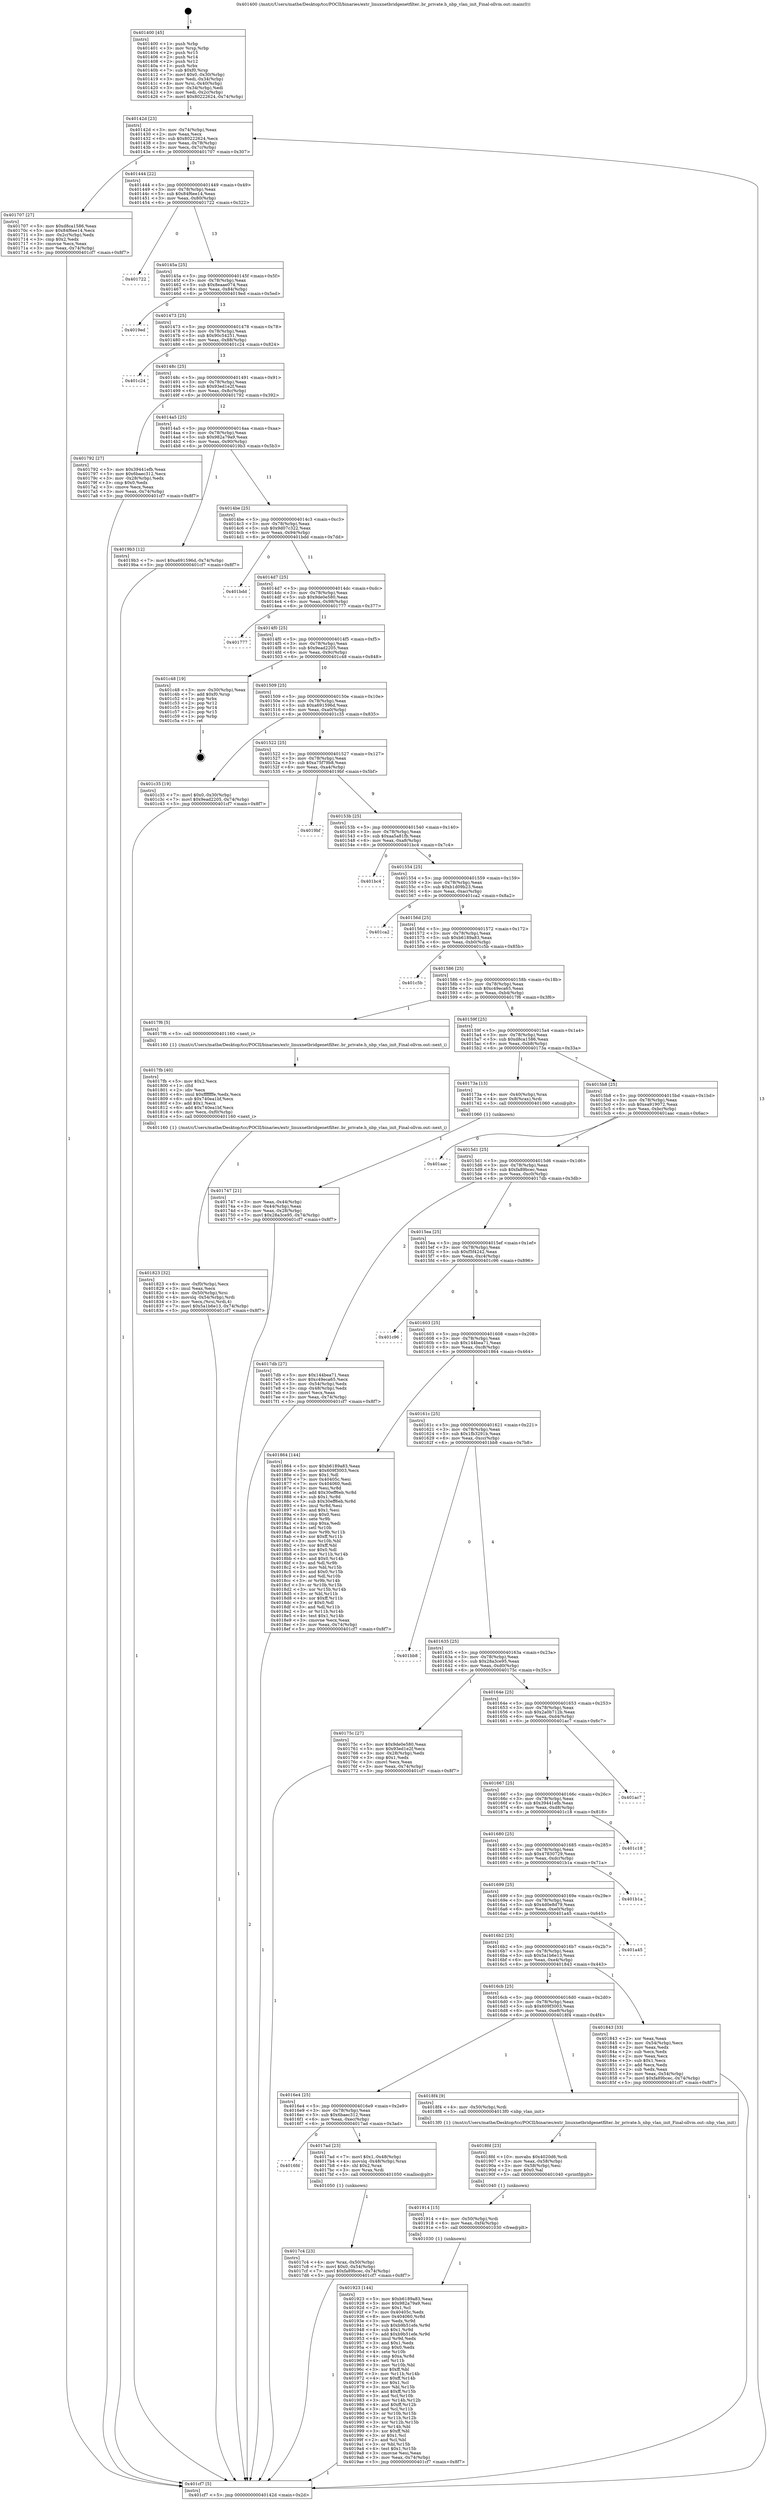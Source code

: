 digraph "0x401400" {
  label = "0x401400 (/mnt/c/Users/mathe/Desktop/tcc/POCII/binaries/extr_linuxnetbridgenetfilter..br_private.h_nbp_vlan_init_Final-ollvm.out::main(0))"
  labelloc = "t"
  node[shape=record]

  Entry [label="",width=0.3,height=0.3,shape=circle,fillcolor=black,style=filled]
  "0x40142d" [label="{
     0x40142d [23]\l
     | [instrs]\l
     &nbsp;&nbsp;0x40142d \<+3\>: mov -0x74(%rbp),%eax\l
     &nbsp;&nbsp;0x401430 \<+2\>: mov %eax,%ecx\l
     &nbsp;&nbsp;0x401432 \<+6\>: sub $0x80222624,%ecx\l
     &nbsp;&nbsp;0x401438 \<+3\>: mov %eax,-0x78(%rbp)\l
     &nbsp;&nbsp;0x40143b \<+3\>: mov %ecx,-0x7c(%rbp)\l
     &nbsp;&nbsp;0x40143e \<+6\>: je 0000000000401707 \<main+0x307\>\l
  }"]
  "0x401707" [label="{
     0x401707 [27]\l
     | [instrs]\l
     &nbsp;&nbsp;0x401707 \<+5\>: mov $0xd8ca1586,%eax\l
     &nbsp;&nbsp;0x40170c \<+5\>: mov $0x84f6ee14,%ecx\l
     &nbsp;&nbsp;0x401711 \<+3\>: mov -0x2c(%rbp),%edx\l
     &nbsp;&nbsp;0x401714 \<+3\>: cmp $0x2,%edx\l
     &nbsp;&nbsp;0x401717 \<+3\>: cmovne %ecx,%eax\l
     &nbsp;&nbsp;0x40171a \<+3\>: mov %eax,-0x74(%rbp)\l
     &nbsp;&nbsp;0x40171d \<+5\>: jmp 0000000000401cf7 \<main+0x8f7\>\l
  }"]
  "0x401444" [label="{
     0x401444 [22]\l
     | [instrs]\l
     &nbsp;&nbsp;0x401444 \<+5\>: jmp 0000000000401449 \<main+0x49\>\l
     &nbsp;&nbsp;0x401449 \<+3\>: mov -0x78(%rbp),%eax\l
     &nbsp;&nbsp;0x40144c \<+5\>: sub $0x84f6ee14,%eax\l
     &nbsp;&nbsp;0x401451 \<+3\>: mov %eax,-0x80(%rbp)\l
     &nbsp;&nbsp;0x401454 \<+6\>: je 0000000000401722 \<main+0x322\>\l
  }"]
  "0x401cf7" [label="{
     0x401cf7 [5]\l
     | [instrs]\l
     &nbsp;&nbsp;0x401cf7 \<+5\>: jmp 000000000040142d \<main+0x2d\>\l
  }"]
  "0x401400" [label="{
     0x401400 [45]\l
     | [instrs]\l
     &nbsp;&nbsp;0x401400 \<+1\>: push %rbp\l
     &nbsp;&nbsp;0x401401 \<+3\>: mov %rsp,%rbp\l
     &nbsp;&nbsp;0x401404 \<+2\>: push %r15\l
     &nbsp;&nbsp;0x401406 \<+2\>: push %r14\l
     &nbsp;&nbsp;0x401408 \<+2\>: push %r12\l
     &nbsp;&nbsp;0x40140a \<+1\>: push %rbx\l
     &nbsp;&nbsp;0x40140b \<+7\>: sub $0xf0,%rsp\l
     &nbsp;&nbsp;0x401412 \<+7\>: movl $0x0,-0x30(%rbp)\l
     &nbsp;&nbsp;0x401419 \<+3\>: mov %edi,-0x34(%rbp)\l
     &nbsp;&nbsp;0x40141c \<+4\>: mov %rsi,-0x40(%rbp)\l
     &nbsp;&nbsp;0x401420 \<+3\>: mov -0x34(%rbp),%edi\l
     &nbsp;&nbsp;0x401423 \<+3\>: mov %edi,-0x2c(%rbp)\l
     &nbsp;&nbsp;0x401426 \<+7\>: movl $0x80222624,-0x74(%rbp)\l
  }"]
  Exit [label="",width=0.3,height=0.3,shape=circle,fillcolor=black,style=filled,peripheries=2]
  "0x401722" [label="{
     0x401722\l
  }", style=dashed]
  "0x40145a" [label="{
     0x40145a [25]\l
     | [instrs]\l
     &nbsp;&nbsp;0x40145a \<+5\>: jmp 000000000040145f \<main+0x5f\>\l
     &nbsp;&nbsp;0x40145f \<+3\>: mov -0x78(%rbp),%eax\l
     &nbsp;&nbsp;0x401462 \<+5\>: sub $0x8eaae074,%eax\l
     &nbsp;&nbsp;0x401467 \<+6\>: mov %eax,-0x84(%rbp)\l
     &nbsp;&nbsp;0x40146d \<+6\>: je 00000000004019ed \<main+0x5ed\>\l
  }"]
  "0x401923" [label="{
     0x401923 [144]\l
     | [instrs]\l
     &nbsp;&nbsp;0x401923 \<+5\>: mov $0xb6189a83,%eax\l
     &nbsp;&nbsp;0x401928 \<+5\>: mov $0x982a79a9,%esi\l
     &nbsp;&nbsp;0x40192d \<+2\>: mov $0x1,%cl\l
     &nbsp;&nbsp;0x40192f \<+7\>: mov 0x40405c,%edx\l
     &nbsp;&nbsp;0x401936 \<+8\>: mov 0x404060,%r8d\l
     &nbsp;&nbsp;0x40193e \<+3\>: mov %edx,%r9d\l
     &nbsp;&nbsp;0x401941 \<+7\>: sub $0xb9b51efe,%r9d\l
     &nbsp;&nbsp;0x401948 \<+4\>: sub $0x1,%r9d\l
     &nbsp;&nbsp;0x40194c \<+7\>: add $0xb9b51efe,%r9d\l
     &nbsp;&nbsp;0x401953 \<+4\>: imul %r9d,%edx\l
     &nbsp;&nbsp;0x401957 \<+3\>: and $0x1,%edx\l
     &nbsp;&nbsp;0x40195a \<+3\>: cmp $0x0,%edx\l
     &nbsp;&nbsp;0x40195d \<+4\>: sete %r10b\l
     &nbsp;&nbsp;0x401961 \<+4\>: cmp $0xa,%r8d\l
     &nbsp;&nbsp;0x401965 \<+4\>: setl %r11b\l
     &nbsp;&nbsp;0x401969 \<+3\>: mov %r10b,%bl\l
     &nbsp;&nbsp;0x40196c \<+3\>: xor $0xff,%bl\l
     &nbsp;&nbsp;0x40196f \<+3\>: mov %r11b,%r14b\l
     &nbsp;&nbsp;0x401972 \<+4\>: xor $0xff,%r14b\l
     &nbsp;&nbsp;0x401976 \<+3\>: xor $0x1,%cl\l
     &nbsp;&nbsp;0x401979 \<+3\>: mov %bl,%r15b\l
     &nbsp;&nbsp;0x40197c \<+4\>: and $0xff,%r15b\l
     &nbsp;&nbsp;0x401980 \<+3\>: and %cl,%r10b\l
     &nbsp;&nbsp;0x401983 \<+3\>: mov %r14b,%r12b\l
     &nbsp;&nbsp;0x401986 \<+4\>: and $0xff,%r12b\l
     &nbsp;&nbsp;0x40198a \<+3\>: and %cl,%r11b\l
     &nbsp;&nbsp;0x40198d \<+3\>: or %r10b,%r15b\l
     &nbsp;&nbsp;0x401990 \<+3\>: or %r11b,%r12b\l
     &nbsp;&nbsp;0x401993 \<+3\>: xor %r12b,%r15b\l
     &nbsp;&nbsp;0x401996 \<+3\>: or %r14b,%bl\l
     &nbsp;&nbsp;0x401999 \<+3\>: xor $0xff,%bl\l
     &nbsp;&nbsp;0x40199c \<+3\>: or $0x1,%cl\l
     &nbsp;&nbsp;0x40199f \<+2\>: and %cl,%bl\l
     &nbsp;&nbsp;0x4019a1 \<+3\>: or %bl,%r15b\l
     &nbsp;&nbsp;0x4019a4 \<+4\>: test $0x1,%r15b\l
     &nbsp;&nbsp;0x4019a8 \<+3\>: cmovne %esi,%eax\l
     &nbsp;&nbsp;0x4019ab \<+3\>: mov %eax,-0x74(%rbp)\l
     &nbsp;&nbsp;0x4019ae \<+5\>: jmp 0000000000401cf7 \<main+0x8f7\>\l
  }"]
  "0x4019ed" [label="{
     0x4019ed\l
  }", style=dashed]
  "0x401473" [label="{
     0x401473 [25]\l
     | [instrs]\l
     &nbsp;&nbsp;0x401473 \<+5\>: jmp 0000000000401478 \<main+0x78\>\l
     &nbsp;&nbsp;0x401478 \<+3\>: mov -0x78(%rbp),%eax\l
     &nbsp;&nbsp;0x40147b \<+5\>: sub $0x90c54251,%eax\l
     &nbsp;&nbsp;0x401480 \<+6\>: mov %eax,-0x88(%rbp)\l
     &nbsp;&nbsp;0x401486 \<+6\>: je 0000000000401c24 \<main+0x824\>\l
  }"]
  "0x401914" [label="{
     0x401914 [15]\l
     | [instrs]\l
     &nbsp;&nbsp;0x401914 \<+4\>: mov -0x50(%rbp),%rdi\l
     &nbsp;&nbsp;0x401918 \<+6\>: mov %eax,-0xf4(%rbp)\l
     &nbsp;&nbsp;0x40191e \<+5\>: call 0000000000401030 \<free@plt\>\l
     | [calls]\l
     &nbsp;&nbsp;0x401030 \{1\} (unknown)\l
  }"]
  "0x401c24" [label="{
     0x401c24\l
  }", style=dashed]
  "0x40148c" [label="{
     0x40148c [25]\l
     | [instrs]\l
     &nbsp;&nbsp;0x40148c \<+5\>: jmp 0000000000401491 \<main+0x91\>\l
     &nbsp;&nbsp;0x401491 \<+3\>: mov -0x78(%rbp),%eax\l
     &nbsp;&nbsp;0x401494 \<+5\>: sub $0x93ed1e2f,%eax\l
     &nbsp;&nbsp;0x401499 \<+6\>: mov %eax,-0x8c(%rbp)\l
     &nbsp;&nbsp;0x40149f \<+6\>: je 0000000000401792 \<main+0x392\>\l
  }"]
  "0x4018fd" [label="{
     0x4018fd [23]\l
     | [instrs]\l
     &nbsp;&nbsp;0x4018fd \<+10\>: movabs $0x4020d6,%rdi\l
     &nbsp;&nbsp;0x401907 \<+3\>: mov %eax,-0x58(%rbp)\l
     &nbsp;&nbsp;0x40190a \<+3\>: mov -0x58(%rbp),%esi\l
     &nbsp;&nbsp;0x40190d \<+2\>: mov $0x0,%al\l
     &nbsp;&nbsp;0x40190f \<+5\>: call 0000000000401040 \<printf@plt\>\l
     | [calls]\l
     &nbsp;&nbsp;0x401040 \{1\} (unknown)\l
  }"]
  "0x401792" [label="{
     0x401792 [27]\l
     | [instrs]\l
     &nbsp;&nbsp;0x401792 \<+5\>: mov $0x39441efb,%eax\l
     &nbsp;&nbsp;0x401797 \<+5\>: mov $0x6baec312,%ecx\l
     &nbsp;&nbsp;0x40179c \<+3\>: mov -0x28(%rbp),%edx\l
     &nbsp;&nbsp;0x40179f \<+3\>: cmp $0x0,%edx\l
     &nbsp;&nbsp;0x4017a2 \<+3\>: cmove %ecx,%eax\l
     &nbsp;&nbsp;0x4017a5 \<+3\>: mov %eax,-0x74(%rbp)\l
     &nbsp;&nbsp;0x4017a8 \<+5\>: jmp 0000000000401cf7 \<main+0x8f7\>\l
  }"]
  "0x4014a5" [label="{
     0x4014a5 [25]\l
     | [instrs]\l
     &nbsp;&nbsp;0x4014a5 \<+5\>: jmp 00000000004014aa \<main+0xaa\>\l
     &nbsp;&nbsp;0x4014aa \<+3\>: mov -0x78(%rbp),%eax\l
     &nbsp;&nbsp;0x4014ad \<+5\>: sub $0x982a79a9,%eax\l
     &nbsp;&nbsp;0x4014b2 \<+6\>: mov %eax,-0x90(%rbp)\l
     &nbsp;&nbsp;0x4014b8 \<+6\>: je 00000000004019b3 \<main+0x5b3\>\l
  }"]
  "0x401823" [label="{
     0x401823 [32]\l
     | [instrs]\l
     &nbsp;&nbsp;0x401823 \<+6\>: mov -0xf0(%rbp),%ecx\l
     &nbsp;&nbsp;0x401829 \<+3\>: imul %eax,%ecx\l
     &nbsp;&nbsp;0x40182c \<+4\>: mov -0x50(%rbp),%rsi\l
     &nbsp;&nbsp;0x401830 \<+4\>: movslq -0x54(%rbp),%rdi\l
     &nbsp;&nbsp;0x401834 \<+3\>: mov %ecx,(%rsi,%rdi,4)\l
     &nbsp;&nbsp;0x401837 \<+7\>: movl $0x5a1b6e13,-0x74(%rbp)\l
     &nbsp;&nbsp;0x40183e \<+5\>: jmp 0000000000401cf7 \<main+0x8f7\>\l
  }"]
  "0x4019b3" [label="{
     0x4019b3 [12]\l
     | [instrs]\l
     &nbsp;&nbsp;0x4019b3 \<+7\>: movl $0xa691596d,-0x74(%rbp)\l
     &nbsp;&nbsp;0x4019ba \<+5\>: jmp 0000000000401cf7 \<main+0x8f7\>\l
  }"]
  "0x4014be" [label="{
     0x4014be [25]\l
     | [instrs]\l
     &nbsp;&nbsp;0x4014be \<+5\>: jmp 00000000004014c3 \<main+0xc3\>\l
     &nbsp;&nbsp;0x4014c3 \<+3\>: mov -0x78(%rbp),%eax\l
     &nbsp;&nbsp;0x4014c6 \<+5\>: sub $0x9d07c322,%eax\l
     &nbsp;&nbsp;0x4014cb \<+6\>: mov %eax,-0x94(%rbp)\l
     &nbsp;&nbsp;0x4014d1 \<+6\>: je 0000000000401bdd \<main+0x7dd\>\l
  }"]
  "0x4017fb" [label="{
     0x4017fb [40]\l
     | [instrs]\l
     &nbsp;&nbsp;0x4017fb \<+5\>: mov $0x2,%ecx\l
     &nbsp;&nbsp;0x401800 \<+1\>: cltd\l
     &nbsp;&nbsp;0x401801 \<+2\>: idiv %ecx\l
     &nbsp;&nbsp;0x401803 \<+6\>: imul $0xfffffffe,%edx,%ecx\l
     &nbsp;&nbsp;0x401809 \<+6\>: sub $0x740ea1bf,%ecx\l
     &nbsp;&nbsp;0x40180f \<+3\>: add $0x1,%ecx\l
     &nbsp;&nbsp;0x401812 \<+6\>: add $0x740ea1bf,%ecx\l
     &nbsp;&nbsp;0x401818 \<+6\>: mov %ecx,-0xf0(%rbp)\l
     &nbsp;&nbsp;0x40181e \<+5\>: call 0000000000401160 \<next_i\>\l
     | [calls]\l
     &nbsp;&nbsp;0x401160 \{1\} (/mnt/c/Users/mathe/Desktop/tcc/POCII/binaries/extr_linuxnetbridgenetfilter..br_private.h_nbp_vlan_init_Final-ollvm.out::next_i)\l
  }"]
  "0x401bdd" [label="{
     0x401bdd\l
  }", style=dashed]
  "0x4014d7" [label="{
     0x4014d7 [25]\l
     | [instrs]\l
     &nbsp;&nbsp;0x4014d7 \<+5\>: jmp 00000000004014dc \<main+0xdc\>\l
     &nbsp;&nbsp;0x4014dc \<+3\>: mov -0x78(%rbp),%eax\l
     &nbsp;&nbsp;0x4014df \<+5\>: sub $0x9de0e580,%eax\l
     &nbsp;&nbsp;0x4014e4 \<+6\>: mov %eax,-0x98(%rbp)\l
     &nbsp;&nbsp;0x4014ea \<+6\>: je 0000000000401777 \<main+0x377\>\l
  }"]
  "0x4017c4" [label="{
     0x4017c4 [23]\l
     | [instrs]\l
     &nbsp;&nbsp;0x4017c4 \<+4\>: mov %rax,-0x50(%rbp)\l
     &nbsp;&nbsp;0x4017c8 \<+7\>: movl $0x0,-0x54(%rbp)\l
     &nbsp;&nbsp;0x4017cf \<+7\>: movl $0xfa89bcec,-0x74(%rbp)\l
     &nbsp;&nbsp;0x4017d6 \<+5\>: jmp 0000000000401cf7 \<main+0x8f7\>\l
  }"]
  "0x401777" [label="{
     0x401777\l
  }", style=dashed]
  "0x4014f0" [label="{
     0x4014f0 [25]\l
     | [instrs]\l
     &nbsp;&nbsp;0x4014f0 \<+5\>: jmp 00000000004014f5 \<main+0xf5\>\l
     &nbsp;&nbsp;0x4014f5 \<+3\>: mov -0x78(%rbp),%eax\l
     &nbsp;&nbsp;0x4014f8 \<+5\>: sub $0x9ead2205,%eax\l
     &nbsp;&nbsp;0x4014fd \<+6\>: mov %eax,-0x9c(%rbp)\l
     &nbsp;&nbsp;0x401503 \<+6\>: je 0000000000401c48 \<main+0x848\>\l
  }"]
  "0x4016fd" [label="{
     0x4016fd\l
  }", style=dashed]
  "0x401c48" [label="{
     0x401c48 [19]\l
     | [instrs]\l
     &nbsp;&nbsp;0x401c48 \<+3\>: mov -0x30(%rbp),%eax\l
     &nbsp;&nbsp;0x401c4b \<+7\>: add $0xf0,%rsp\l
     &nbsp;&nbsp;0x401c52 \<+1\>: pop %rbx\l
     &nbsp;&nbsp;0x401c53 \<+2\>: pop %r12\l
     &nbsp;&nbsp;0x401c55 \<+2\>: pop %r14\l
     &nbsp;&nbsp;0x401c57 \<+2\>: pop %r15\l
     &nbsp;&nbsp;0x401c59 \<+1\>: pop %rbp\l
     &nbsp;&nbsp;0x401c5a \<+1\>: ret\l
  }"]
  "0x401509" [label="{
     0x401509 [25]\l
     | [instrs]\l
     &nbsp;&nbsp;0x401509 \<+5\>: jmp 000000000040150e \<main+0x10e\>\l
     &nbsp;&nbsp;0x40150e \<+3\>: mov -0x78(%rbp),%eax\l
     &nbsp;&nbsp;0x401511 \<+5\>: sub $0xa691596d,%eax\l
     &nbsp;&nbsp;0x401516 \<+6\>: mov %eax,-0xa0(%rbp)\l
     &nbsp;&nbsp;0x40151c \<+6\>: je 0000000000401c35 \<main+0x835\>\l
  }"]
  "0x4017ad" [label="{
     0x4017ad [23]\l
     | [instrs]\l
     &nbsp;&nbsp;0x4017ad \<+7\>: movl $0x1,-0x48(%rbp)\l
     &nbsp;&nbsp;0x4017b4 \<+4\>: movslq -0x48(%rbp),%rax\l
     &nbsp;&nbsp;0x4017b8 \<+4\>: shl $0x2,%rax\l
     &nbsp;&nbsp;0x4017bc \<+3\>: mov %rax,%rdi\l
     &nbsp;&nbsp;0x4017bf \<+5\>: call 0000000000401050 \<malloc@plt\>\l
     | [calls]\l
     &nbsp;&nbsp;0x401050 \{1\} (unknown)\l
  }"]
  "0x401c35" [label="{
     0x401c35 [19]\l
     | [instrs]\l
     &nbsp;&nbsp;0x401c35 \<+7\>: movl $0x0,-0x30(%rbp)\l
     &nbsp;&nbsp;0x401c3c \<+7\>: movl $0x9ead2205,-0x74(%rbp)\l
     &nbsp;&nbsp;0x401c43 \<+5\>: jmp 0000000000401cf7 \<main+0x8f7\>\l
  }"]
  "0x401522" [label="{
     0x401522 [25]\l
     | [instrs]\l
     &nbsp;&nbsp;0x401522 \<+5\>: jmp 0000000000401527 \<main+0x127\>\l
     &nbsp;&nbsp;0x401527 \<+3\>: mov -0x78(%rbp),%eax\l
     &nbsp;&nbsp;0x40152a \<+5\>: sub $0xa75f79b8,%eax\l
     &nbsp;&nbsp;0x40152f \<+6\>: mov %eax,-0xa4(%rbp)\l
     &nbsp;&nbsp;0x401535 \<+6\>: je 00000000004019bf \<main+0x5bf\>\l
  }"]
  "0x4016e4" [label="{
     0x4016e4 [25]\l
     | [instrs]\l
     &nbsp;&nbsp;0x4016e4 \<+5\>: jmp 00000000004016e9 \<main+0x2e9\>\l
     &nbsp;&nbsp;0x4016e9 \<+3\>: mov -0x78(%rbp),%eax\l
     &nbsp;&nbsp;0x4016ec \<+5\>: sub $0x6baec312,%eax\l
     &nbsp;&nbsp;0x4016f1 \<+6\>: mov %eax,-0xec(%rbp)\l
     &nbsp;&nbsp;0x4016f7 \<+6\>: je 00000000004017ad \<main+0x3ad\>\l
  }"]
  "0x4019bf" [label="{
     0x4019bf\l
  }", style=dashed]
  "0x40153b" [label="{
     0x40153b [25]\l
     | [instrs]\l
     &nbsp;&nbsp;0x40153b \<+5\>: jmp 0000000000401540 \<main+0x140\>\l
     &nbsp;&nbsp;0x401540 \<+3\>: mov -0x78(%rbp),%eax\l
     &nbsp;&nbsp;0x401543 \<+5\>: sub $0xaa5a81fb,%eax\l
     &nbsp;&nbsp;0x401548 \<+6\>: mov %eax,-0xa8(%rbp)\l
     &nbsp;&nbsp;0x40154e \<+6\>: je 0000000000401bc4 \<main+0x7c4\>\l
  }"]
  "0x4018f4" [label="{
     0x4018f4 [9]\l
     | [instrs]\l
     &nbsp;&nbsp;0x4018f4 \<+4\>: mov -0x50(%rbp),%rdi\l
     &nbsp;&nbsp;0x4018f8 \<+5\>: call 00000000004013f0 \<nbp_vlan_init\>\l
     | [calls]\l
     &nbsp;&nbsp;0x4013f0 \{1\} (/mnt/c/Users/mathe/Desktop/tcc/POCII/binaries/extr_linuxnetbridgenetfilter..br_private.h_nbp_vlan_init_Final-ollvm.out::nbp_vlan_init)\l
  }"]
  "0x401bc4" [label="{
     0x401bc4\l
  }", style=dashed]
  "0x401554" [label="{
     0x401554 [25]\l
     | [instrs]\l
     &nbsp;&nbsp;0x401554 \<+5\>: jmp 0000000000401559 \<main+0x159\>\l
     &nbsp;&nbsp;0x401559 \<+3\>: mov -0x78(%rbp),%eax\l
     &nbsp;&nbsp;0x40155c \<+5\>: sub $0xb1d09b23,%eax\l
     &nbsp;&nbsp;0x401561 \<+6\>: mov %eax,-0xac(%rbp)\l
     &nbsp;&nbsp;0x401567 \<+6\>: je 0000000000401ca2 \<main+0x8a2\>\l
  }"]
  "0x4016cb" [label="{
     0x4016cb [25]\l
     | [instrs]\l
     &nbsp;&nbsp;0x4016cb \<+5\>: jmp 00000000004016d0 \<main+0x2d0\>\l
     &nbsp;&nbsp;0x4016d0 \<+3\>: mov -0x78(%rbp),%eax\l
     &nbsp;&nbsp;0x4016d3 \<+5\>: sub $0x609f3003,%eax\l
     &nbsp;&nbsp;0x4016d8 \<+6\>: mov %eax,-0xe8(%rbp)\l
     &nbsp;&nbsp;0x4016de \<+6\>: je 00000000004018f4 \<main+0x4f4\>\l
  }"]
  "0x401ca2" [label="{
     0x401ca2\l
  }", style=dashed]
  "0x40156d" [label="{
     0x40156d [25]\l
     | [instrs]\l
     &nbsp;&nbsp;0x40156d \<+5\>: jmp 0000000000401572 \<main+0x172\>\l
     &nbsp;&nbsp;0x401572 \<+3\>: mov -0x78(%rbp),%eax\l
     &nbsp;&nbsp;0x401575 \<+5\>: sub $0xb6189a83,%eax\l
     &nbsp;&nbsp;0x40157a \<+6\>: mov %eax,-0xb0(%rbp)\l
     &nbsp;&nbsp;0x401580 \<+6\>: je 0000000000401c5b \<main+0x85b\>\l
  }"]
  "0x401843" [label="{
     0x401843 [33]\l
     | [instrs]\l
     &nbsp;&nbsp;0x401843 \<+2\>: xor %eax,%eax\l
     &nbsp;&nbsp;0x401845 \<+3\>: mov -0x54(%rbp),%ecx\l
     &nbsp;&nbsp;0x401848 \<+2\>: mov %eax,%edx\l
     &nbsp;&nbsp;0x40184a \<+2\>: sub %ecx,%edx\l
     &nbsp;&nbsp;0x40184c \<+2\>: mov %eax,%ecx\l
     &nbsp;&nbsp;0x40184e \<+3\>: sub $0x1,%ecx\l
     &nbsp;&nbsp;0x401851 \<+2\>: add %ecx,%edx\l
     &nbsp;&nbsp;0x401853 \<+2\>: sub %edx,%eax\l
     &nbsp;&nbsp;0x401855 \<+3\>: mov %eax,-0x54(%rbp)\l
     &nbsp;&nbsp;0x401858 \<+7\>: movl $0xfa89bcec,-0x74(%rbp)\l
     &nbsp;&nbsp;0x40185f \<+5\>: jmp 0000000000401cf7 \<main+0x8f7\>\l
  }"]
  "0x401c5b" [label="{
     0x401c5b\l
  }", style=dashed]
  "0x401586" [label="{
     0x401586 [25]\l
     | [instrs]\l
     &nbsp;&nbsp;0x401586 \<+5\>: jmp 000000000040158b \<main+0x18b\>\l
     &nbsp;&nbsp;0x40158b \<+3\>: mov -0x78(%rbp),%eax\l
     &nbsp;&nbsp;0x40158e \<+5\>: sub $0xc49eca65,%eax\l
     &nbsp;&nbsp;0x401593 \<+6\>: mov %eax,-0xb4(%rbp)\l
     &nbsp;&nbsp;0x401599 \<+6\>: je 00000000004017f6 \<main+0x3f6\>\l
  }"]
  "0x4016b2" [label="{
     0x4016b2 [25]\l
     | [instrs]\l
     &nbsp;&nbsp;0x4016b2 \<+5\>: jmp 00000000004016b7 \<main+0x2b7\>\l
     &nbsp;&nbsp;0x4016b7 \<+3\>: mov -0x78(%rbp),%eax\l
     &nbsp;&nbsp;0x4016ba \<+5\>: sub $0x5a1b6e13,%eax\l
     &nbsp;&nbsp;0x4016bf \<+6\>: mov %eax,-0xe4(%rbp)\l
     &nbsp;&nbsp;0x4016c5 \<+6\>: je 0000000000401843 \<main+0x443\>\l
  }"]
  "0x4017f6" [label="{
     0x4017f6 [5]\l
     | [instrs]\l
     &nbsp;&nbsp;0x4017f6 \<+5\>: call 0000000000401160 \<next_i\>\l
     | [calls]\l
     &nbsp;&nbsp;0x401160 \{1\} (/mnt/c/Users/mathe/Desktop/tcc/POCII/binaries/extr_linuxnetbridgenetfilter..br_private.h_nbp_vlan_init_Final-ollvm.out::next_i)\l
  }"]
  "0x40159f" [label="{
     0x40159f [25]\l
     | [instrs]\l
     &nbsp;&nbsp;0x40159f \<+5\>: jmp 00000000004015a4 \<main+0x1a4\>\l
     &nbsp;&nbsp;0x4015a4 \<+3\>: mov -0x78(%rbp),%eax\l
     &nbsp;&nbsp;0x4015a7 \<+5\>: sub $0xd8ca1586,%eax\l
     &nbsp;&nbsp;0x4015ac \<+6\>: mov %eax,-0xb8(%rbp)\l
     &nbsp;&nbsp;0x4015b2 \<+6\>: je 000000000040173a \<main+0x33a\>\l
  }"]
  "0x401a45" [label="{
     0x401a45\l
  }", style=dashed]
  "0x40173a" [label="{
     0x40173a [13]\l
     | [instrs]\l
     &nbsp;&nbsp;0x40173a \<+4\>: mov -0x40(%rbp),%rax\l
     &nbsp;&nbsp;0x40173e \<+4\>: mov 0x8(%rax),%rdi\l
     &nbsp;&nbsp;0x401742 \<+5\>: call 0000000000401060 \<atoi@plt\>\l
     | [calls]\l
     &nbsp;&nbsp;0x401060 \{1\} (unknown)\l
  }"]
  "0x4015b8" [label="{
     0x4015b8 [25]\l
     | [instrs]\l
     &nbsp;&nbsp;0x4015b8 \<+5\>: jmp 00000000004015bd \<main+0x1bd\>\l
     &nbsp;&nbsp;0x4015bd \<+3\>: mov -0x78(%rbp),%eax\l
     &nbsp;&nbsp;0x4015c0 \<+5\>: sub $0xea919072,%eax\l
     &nbsp;&nbsp;0x4015c5 \<+6\>: mov %eax,-0xbc(%rbp)\l
     &nbsp;&nbsp;0x4015cb \<+6\>: je 0000000000401aac \<main+0x6ac\>\l
  }"]
  "0x401747" [label="{
     0x401747 [21]\l
     | [instrs]\l
     &nbsp;&nbsp;0x401747 \<+3\>: mov %eax,-0x44(%rbp)\l
     &nbsp;&nbsp;0x40174a \<+3\>: mov -0x44(%rbp),%eax\l
     &nbsp;&nbsp;0x40174d \<+3\>: mov %eax,-0x28(%rbp)\l
     &nbsp;&nbsp;0x401750 \<+7\>: movl $0x28a3ce95,-0x74(%rbp)\l
     &nbsp;&nbsp;0x401757 \<+5\>: jmp 0000000000401cf7 \<main+0x8f7\>\l
  }"]
  "0x401699" [label="{
     0x401699 [25]\l
     | [instrs]\l
     &nbsp;&nbsp;0x401699 \<+5\>: jmp 000000000040169e \<main+0x29e\>\l
     &nbsp;&nbsp;0x40169e \<+3\>: mov -0x78(%rbp),%eax\l
     &nbsp;&nbsp;0x4016a1 \<+5\>: sub $0x4d0e8d79,%eax\l
     &nbsp;&nbsp;0x4016a6 \<+6\>: mov %eax,-0xe0(%rbp)\l
     &nbsp;&nbsp;0x4016ac \<+6\>: je 0000000000401a45 \<main+0x645\>\l
  }"]
  "0x401aac" [label="{
     0x401aac\l
  }", style=dashed]
  "0x4015d1" [label="{
     0x4015d1 [25]\l
     | [instrs]\l
     &nbsp;&nbsp;0x4015d1 \<+5\>: jmp 00000000004015d6 \<main+0x1d6\>\l
     &nbsp;&nbsp;0x4015d6 \<+3\>: mov -0x78(%rbp),%eax\l
     &nbsp;&nbsp;0x4015d9 \<+5\>: sub $0xfa89bcec,%eax\l
     &nbsp;&nbsp;0x4015de \<+6\>: mov %eax,-0xc0(%rbp)\l
     &nbsp;&nbsp;0x4015e4 \<+6\>: je 00000000004017db \<main+0x3db\>\l
  }"]
  "0x401b1a" [label="{
     0x401b1a\l
  }", style=dashed]
  "0x4017db" [label="{
     0x4017db [27]\l
     | [instrs]\l
     &nbsp;&nbsp;0x4017db \<+5\>: mov $0x144bea71,%eax\l
     &nbsp;&nbsp;0x4017e0 \<+5\>: mov $0xc49eca65,%ecx\l
     &nbsp;&nbsp;0x4017e5 \<+3\>: mov -0x54(%rbp),%edx\l
     &nbsp;&nbsp;0x4017e8 \<+3\>: cmp -0x48(%rbp),%edx\l
     &nbsp;&nbsp;0x4017eb \<+3\>: cmovl %ecx,%eax\l
     &nbsp;&nbsp;0x4017ee \<+3\>: mov %eax,-0x74(%rbp)\l
     &nbsp;&nbsp;0x4017f1 \<+5\>: jmp 0000000000401cf7 \<main+0x8f7\>\l
  }"]
  "0x4015ea" [label="{
     0x4015ea [25]\l
     | [instrs]\l
     &nbsp;&nbsp;0x4015ea \<+5\>: jmp 00000000004015ef \<main+0x1ef\>\l
     &nbsp;&nbsp;0x4015ef \<+3\>: mov -0x78(%rbp),%eax\l
     &nbsp;&nbsp;0x4015f2 \<+5\>: sub $0xf5f4242,%eax\l
     &nbsp;&nbsp;0x4015f7 \<+6\>: mov %eax,-0xc4(%rbp)\l
     &nbsp;&nbsp;0x4015fd \<+6\>: je 0000000000401c96 \<main+0x896\>\l
  }"]
  "0x401680" [label="{
     0x401680 [25]\l
     | [instrs]\l
     &nbsp;&nbsp;0x401680 \<+5\>: jmp 0000000000401685 \<main+0x285\>\l
     &nbsp;&nbsp;0x401685 \<+3\>: mov -0x78(%rbp),%eax\l
     &nbsp;&nbsp;0x401688 \<+5\>: sub $0x47830729,%eax\l
     &nbsp;&nbsp;0x40168d \<+6\>: mov %eax,-0xdc(%rbp)\l
     &nbsp;&nbsp;0x401693 \<+6\>: je 0000000000401b1a \<main+0x71a\>\l
  }"]
  "0x401c96" [label="{
     0x401c96\l
  }", style=dashed]
  "0x401603" [label="{
     0x401603 [25]\l
     | [instrs]\l
     &nbsp;&nbsp;0x401603 \<+5\>: jmp 0000000000401608 \<main+0x208\>\l
     &nbsp;&nbsp;0x401608 \<+3\>: mov -0x78(%rbp),%eax\l
     &nbsp;&nbsp;0x40160b \<+5\>: sub $0x144bea71,%eax\l
     &nbsp;&nbsp;0x401610 \<+6\>: mov %eax,-0xc8(%rbp)\l
     &nbsp;&nbsp;0x401616 \<+6\>: je 0000000000401864 \<main+0x464\>\l
  }"]
  "0x401c18" [label="{
     0x401c18\l
  }", style=dashed]
  "0x401864" [label="{
     0x401864 [144]\l
     | [instrs]\l
     &nbsp;&nbsp;0x401864 \<+5\>: mov $0xb6189a83,%eax\l
     &nbsp;&nbsp;0x401869 \<+5\>: mov $0x609f3003,%ecx\l
     &nbsp;&nbsp;0x40186e \<+2\>: mov $0x1,%dl\l
     &nbsp;&nbsp;0x401870 \<+7\>: mov 0x40405c,%esi\l
     &nbsp;&nbsp;0x401877 \<+7\>: mov 0x404060,%edi\l
     &nbsp;&nbsp;0x40187e \<+3\>: mov %esi,%r8d\l
     &nbsp;&nbsp;0x401881 \<+7\>: add $0x30eff6eb,%r8d\l
     &nbsp;&nbsp;0x401888 \<+4\>: sub $0x1,%r8d\l
     &nbsp;&nbsp;0x40188c \<+7\>: sub $0x30eff6eb,%r8d\l
     &nbsp;&nbsp;0x401893 \<+4\>: imul %r8d,%esi\l
     &nbsp;&nbsp;0x401897 \<+3\>: and $0x1,%esi\l
     &nbsp;&nbsp;0x40189a \<+3\>: cmp $0x0,%esi\l
     &nbsp;&nbsp;0x40189d \<+4\>: sete %r9b\l
     &nbsp;&nbsp;0x4018a1 \<+3\>: cmp $0xa,%edi\l
     &nbsp;&nbsp;0x4018a4 \<+4\>: setl %r10b\l
     &nbsp;&nbsp;0x4018a8 \<+3\>: mov %r9b,%r11b\l
     &nbsp;&nbsp;0x4018ab \<+4\>: xor $0xff,%r11b\l
     &nbsp;&nbsp;0x4018af \<+3\>: mov %r10b,%bl\l
     &nbsp;&nbsp;0x4018b2 \<+3\>: xor $0xff,%bl\l
     &nbsp;&nbsp;0x4018b5 \<+3\>: xor $0x0,%dl\l
     &nbsp;&nbsp;0x4018b8 \<+3\>: mov %r11b,%r14b\l
     &nbsp;&nbsp;0x4018bb \<+4\>: and $0x0,%r14b\l
     &nbsp;&nbsp;0x4018bf \<+3\>: and %dl,%r9b\l
     &nbsp;&nbsp;0x4018c2 \<+3\>: mov %bl,%r15b\l
     &nbsp;&nbsp;0x4018c5 \<+4\>: and $0x0,%r15b\l
     &nbsp;&nbsp;0x4018c9 \<+3\>: and %dl,%r10b\l
     &nbsp;&nbsp;0x4018cc \<+3\>: or %r9b,%r14b\l
     &nbsp;&nbsp;0x4018cf \<+3\>: or %r10b,%r15b\l
     &nbsp;&nbsp;0x4018d2 \<+3\>: xor %r15b,%r14b\l
     &nbsp;&nbsp;0x4018d5 \<+3\>: or %bl,%r11b\l
     &nbsp;&nbsp;0x4018d8 \<+4\>: xor $0xff,%r11b\l
     &nbsp;&nbsp;0x4018dc \<+3\>: or $0x0,%dl\l
     &nbsp;&nbsp;0x4018df \<+3\>: and %dl,%r11b\l
     &nbsp;&nbsp;0x4018e2 \<+3\>: or %r11b,%r14b\l
     &nbsp;&nbsp;0x4018e5 \<+4\>: test $0x1,%r14b\l
     &nbsp;&nbsp;0x4018e9 \<+3\>: cmovne %ecx,%eax\l
     &nbsp;&nbsp;0x4018ec \<+3\>: mov %eax,-0x74(%rbp)\l
     &nbsp;&nbsp;0x4018ef \<+5\>: jmp 0000000000401cf7 \<main+0x8f7\>\l
  }"]
  "0x40161c" [label="{
     0x40161c [25]\l
     | [instrs]\l
     &nbsp;&nbsp;0x40161c \<+5\>: jmp 0000000000401621 \<main+0x221\>\l
     &nbsp;&nbsp;0x401621 \<+3\>: mov -0x78(%rbp),%eax\l
     &nbsp;&nbsp;0x401624 \<+5\>: sub $0x1fb3291b,%eax\l
     &nbsp;&nbsp;0x401629 \<+6\>: mov %eax,-0xcc(%rbp)\l
     &nbsp;&nbsp;0x40162f \<+6\>: je 0000000000401bb8 \<main+0x7b8\>\l
  }"]
  "0x401667" [label="{
     0x401667 [25]\l
     | [instrs]\l
     &nbsp;&nbsp;0x401667 \<+5\>: jmp 000000000040166c \<main+0x26c\>\l
     &nbsp;&nbsp;0x40166c \<+3\>: mov -0x78(%rbp),%eax\l
     &nbsp;&nbsp;0x40166f \<+5\>: sub $0x39441efb,%eax\l
     &nbsp;&nbsp;0x401674 \<+6\>: mov %eax,-0xd8(%rbp)\l
     &nbsp;&nbsp;0x40167a \<+6\>: je 0000000000401c18 \<main+0x818\>\l
  }"]
  "0x401bb8" [label="{
     0x401bb8\l
  }", style=dashed]
  "0x401635" [label="{
     0x401635 [25]\l
     | [instrs]\l
     &nbsp;&nbsp;0x401635 \<+5\>: jmp 000000000040163a \<main+0x23a\>\l
     &nbsp;&nbsp;0x40163a \<+3\>: mov -0x78(%rbp),%eax\l
     &nbsp;&nbsp;0x40163d \<+5\>: sub $0x28a3ce95,%eax\l
     &nbsp;&nbsp;0x401642 \<+6\>: mov %eax,-0xd0(%rbp)\l
     &nbsp;&nbsp;0x401648 \<+6\>: je 000000000040175c \<main+0x35c\>\l
  }"]
  "0x401ac7" [label="{
     0x401ac7\l
  }", style=dashed]
  "0x40175c" [label="{
     0x40175c [27]\l
     | [instrs]\l
     &nbsp;&nbsp;0x40175c \<+5\>: mov $0x9de0e580,%eax\l
     &nbsp;&nbsp;0x401761 \<+5\>: mov $0x93ed1e2f,%ecx\l
     &nbsp;&nbsp;0x401766 \<+3\>: mov -0x28(%rbp),%edx\l
     &nbsp;&nbsp;0x401769 \<+3\>: cmp $0x1,%edx\l
     &nbsp;&nbsp;0x40176c \<+3\>: cmovl %ecx,%eax\l
     &nbsp;&nbsp;0x40176f \<+3\>: mov %eax,-0x74(%rbp)\l
     &nbsp;&nbsp;0x401772 \<+5\>: jmp 0000000000401cf7 \<main+0x8f7\>\l
  }"]
  "0x40164e" [label="{
     0x40164e [25]\l
     | [instrs]\l
     &nbsp;&nbsp;0x40164e \<+5\>: jmp 0000000000401653 \<main+0x253\>\l
     &nbsp;&nbsp;0x401653 \<+3\>: mov -0x78(%rbp),%eax\l
     &nbsp;&nbsp;0x401656 \<+5\>: sub $0x2a0b712b,%eax\l
     &nbsp;&nbsp;0x40165b \<+6\>: mov %eax,-0xd4(%rbp)\l
     &nbsp;&nbsp;0x401661 \<+6\>: je 0000000000401ac7 \<main+0x6c7\>\l
  }"]
  Entry -> "0x401400" [label=" 1"]
  "0x40142d" -> "0x401707" [label=" 1"]
  "0x40142d" -> "0x401444" [label=" 13"]
  "0x401707" -> "0x401cf7" [label=" 1"]
  "0x401400" -> "0x40142d" [label=" 1"]
  "0x401cf7" -> "0x40142d" [label=" 13"]
  "0x401c48" -> Exit [label=" 1"]
  "0x401444" -> "0x401722" [label=" 0"]
  "0x401444" -> "0x40145a" [label=" 13"]
  "0x401c35" -> "0x401cf7" [label=" 1"]
  "0x40145a" -> "0x4019ed" [label=" 0"]
  "0x40145a" -> "0x401473" [label=" 13"]
  "0x4019b3" -> "0x401cf7" [label=" 1"]
  "0x401473" -> "0x401c24" [label=" 0"]
  "0x401473" -> "0x40148c" [label=" 13"]
  "0x401923" -> "0x401cf7" [label=" 1"]
  "0x40148c" -> "0x401792" [label=" 1"]
  "0x40148c" -> "0x4014a5" [label=" 12"]
  "0x401914" -> "0x401923" [label=" 1"]
  "0x4014a5" -> "0x4019b3" [label=" 1"]
  "0x4014a5" -> "0x4014be" [label=" 11"]
  "0x4018fd" -> "0x401914" [label=" 1"]
  "0x4014be" -> "0x401bdd" [label=" 0"]
  "0x4014be" -> "0x4014d7" [label=" 11"]
  "0x4018f4" -> "0x4018fd" [label=" 1"]
  "0x4014d7" -> "0x401777" [label=" 0"]
  "0x4014d7" -> "0x4014f0" [label=" 11"]
  "0x401864" -> "0x401cf7" [label=" 1"]
  "0x4014f0" -> "0x401c48" [label=" 1"]
  "0x4014f0" -> "0x401509" [label=" 10"]
  "0x401843" -> "0x401cf7" [label=" 1"]
  "0x401509" -> "0x401c35" [label=" 1"]
  "0x401509" -> "0x401522" [label=" 9"]
  "0x401823" -> "0x401cf7" [label=" 1"]
  "0x401522" -> "0x4019bf" [label=" 0"]
  "0x401522" -> "0x40153b" [label=" 9"]
  "0x4017f6" -> "0x4017fb" [label=" 1"]
  "0x40153b" -> "0x401bc4" [label=" 0"]
  "0x40153b" -> "0x401554" [label=" 9"]
  "0x4017db" -> "0x401cf7" [label=" 2"]
  "0x401554" -> "0x401ca2" [label=" 0"]
  "0x401554" -> "0x40156d" [label=" 9"]
  "0x4017ad" -> "0x4017c4" [label=" 1"]
  "0x40156d" -> "0x401c5b" [label=" 0"]
  "0x40156d" -> "0x401586" [label=" 9"]
  "0x4016e4" -> "0x4016fd" [label=" 0"]
  "0x401586" -> "0x4017f6" [label=" 1"]
  "0x401586" -> "0x40159f" [label=" 8"]
  "0x4017fb" -> "0x401823" [label=" 1"]
  "0x40159f" -> "0x40173a" [label=" 1"]
  "0x40159f" -> "0x4015b8" [label=" 7"]
  "0x40173a" -> "0x401747" [label=" 1"]
  "0x401747" -> "0x401cf7" [label=" 1"]
  "0x4016cb" -> "0x4016e4" [label=" 1"]
  "0x4015b8" -> "0x401aac" [label=" 0"]
  "0x4015b8" -> "0x4015d1" [label=" 7"]
  "0x4017c4" -> "0x401cf7" [label=" 1"]
  "0x4015d1" -> "0x4017db" [label=" 2"]
  "0x4015d1" -> "0x4015ea" [label=" 5"]
  "0x4016b2" -> "0x4016cb" [label=" 2"]
  "0x4015ea" -> "0x401c96" [label=" 0"]
  "0x4015ea" -> "0x401603" [label=" 5"]
  "0x4016e4" -> "0x4017ad" [label=" 1"]
  "0x401603" -> "0x401864" [label=" 1"]
  "0x401603" -> "0x40161c" [label=" 4"]
  "0x401699" -> "0x4016b2" [label=" 3"]
  "0x40161c" -> "0x401bb8" [label=" 0"]
  "0x40161c" -> "0x401635" [label=" 4"]
  "0x4016cb" -> "0x4018f4" [label=" 1"]
  "0x401635" -> "0x40175c" [label=" 1"]
  "0x401635" -> "0x40164e" [label=" 3"]
  "0x40175c" -> "0x401cf7" [label=" 1"]
  "0x401792" -> "0x401cf7" [label=" 1"]
  "0x401680" -> "0x401699" [label=" 3"]
  "0x40164e" -> "0x401ac7" [label=" 0"]
  "0x40164e" -> "0x401667" [label=" 3"]
  "0x401699" -> "0x401a45" [label=" 0"]
  "0x401667" -> "0x401c18" [label=" 0"]
  "0x401667" -> "0x401680" [label=" 3"]
  "0x4016b2" -> "0x401843" [label=" 1"]
  "0x401680" -> "0x401b1a" [label=" 0"]
}
